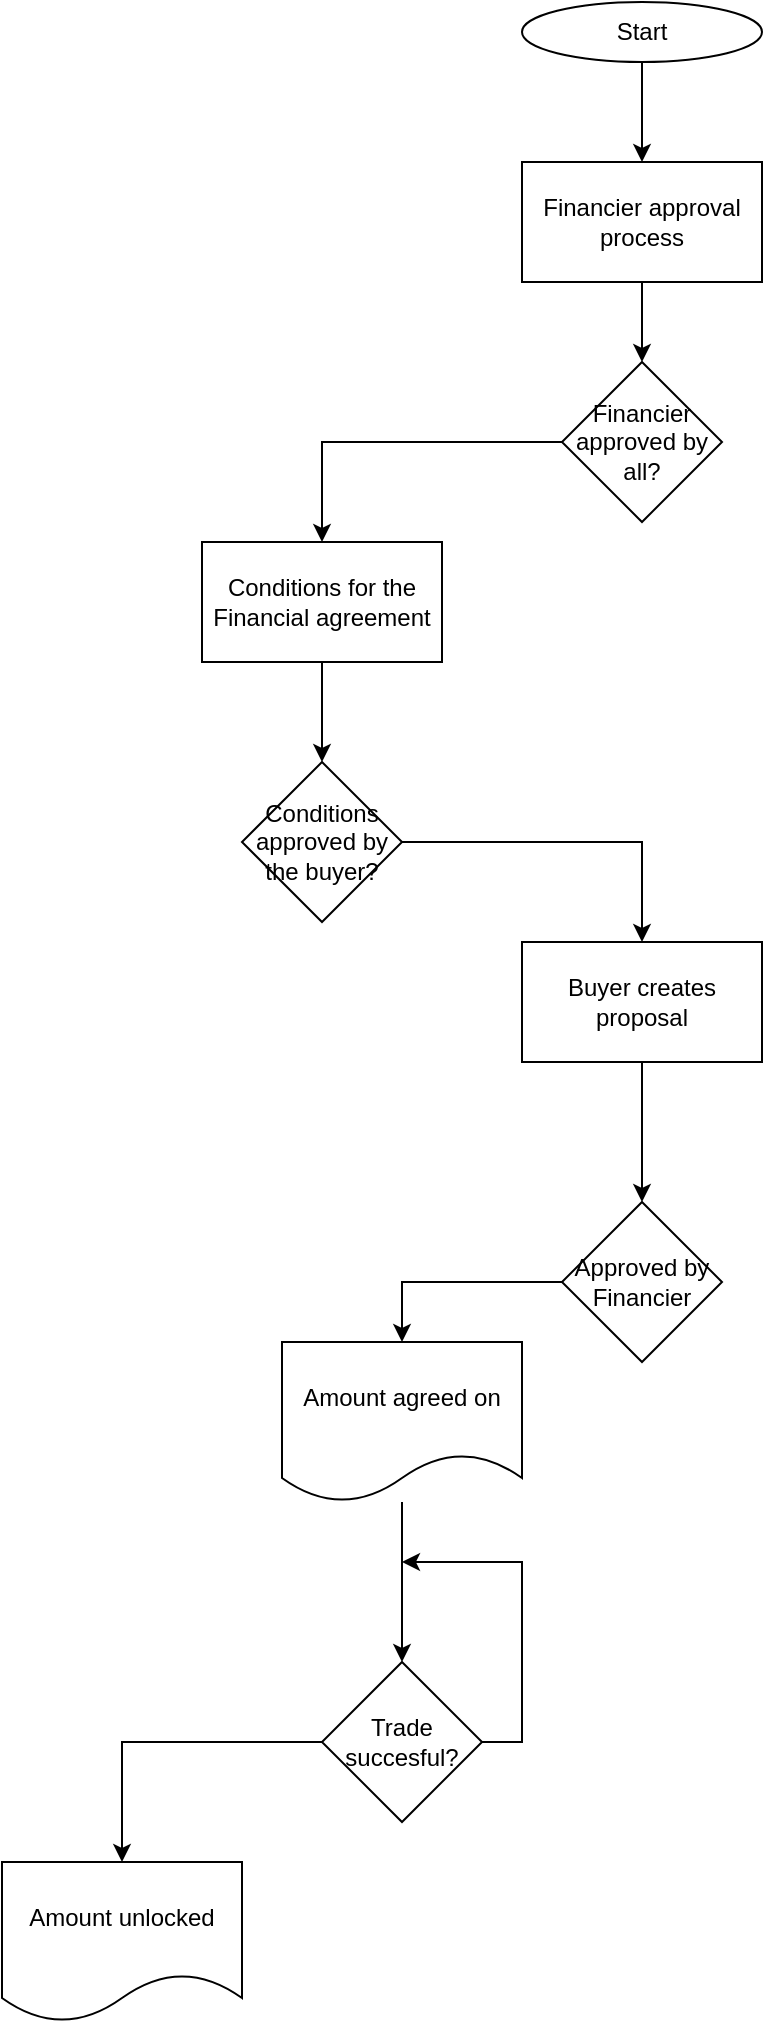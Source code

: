 <mxfile version="20.8.5" type="github">
  <diagram id="SmE7I_mrgjN-7mbne580" name="Page-1">
    <mxGraphModel dx="2049" dy="1170" grid="1" gridSize="10" guides="1" tooltips="1" connect="1" arrows="1" fold="1" page="1" pageScale="1" pageWidth="827" pageHeight="1169" math="0" shadow="0">
      <root>
        <mxCell id="0" />
        <mxCell id="1" parent="0" />
        <mxCell id="XfR2ThbSgRy0pjTAjIIs-24" style="edgeStyle=orthogonalEdgeStyle;rounded=0;orthogonalLoop=1;jettySize=auto;html=1;exitX=0.5;exitY=1;exitDx=0;exitDy=0;entryX=0.5;entryY=0;entryDx=0;entryDy=0;" edge="1" parent="1" source="XfR2ThbSgRy0pjTAjIIs-1" target="XfR2ThbSgRy0pjTAjIIs-2">
          <mxGeometry relative="1" as="geometry" />
        </mxCell>
        <mxCell id="XfR2ThbSgRy0pjTAjIIs-1" value="Start" style="ellipse;whiteSpace=wrap;html=1;" vertex="1" parent="1">
          <mxGeometry x="370" y="30" width="120" height="30" as="geometry" />
        </mxCell>
        <mxCell id="XfR2ThbSgRy0pjTAjIIs-5" value="" style="edgeStyle=orthogonalEdgeStyle;rounded=0;orthogonalLoop=1;jettySize=auto;html=1;" edge="1" parent="1" source="XfR2ThbSgRy0pjTAjIIs-2" target="XfR2ThbSgRy0pjTAjIIs-4">
          <mxGeometry relative="1" as="geometry" />
        </mxCell>
        <mxCell id="XfR2ThbSgRy0pjTAjIIs-2" value="Financier approval process" style="rounded=0;whiteSpace=wrap;html=1;" vertex="1" parent="1">
          <mxGeometry x="370" y="110" width="120" height="60" as="geometry" />
        </mxCell>
        <mxCell id="XfR2ThbSgRy0pjTAjIIs-7" value="" style="edgeStyle=orthogonalEdgeStyle;rounded=0;orthogonalLoop=1;jettySize=auto;html=1;" edge="1" parent="1" source="XfR2ThbSgRy0pjTAjIIs-4" target="XfR2ThbSgRy0pjTAjIIs-6">
          <mxGeometry relative="1" as="geometry" />
        </mxCell>
        <mxCell id="XfR2ThbSgRy0pjTAjIIs-4" value="Financier approved by all?" style="rhombus;whiteSpace=wrap;html=1;rounded=0;" vertex="1" parent="1">
          <mxGeometry x="390" y="210" width="80" height="80" as="geometry" />
        </mxCell>
        <mxCell id="XfR2ThbSgRy0pjTAjIIs-9" value="" style="edgeStyle=orthogonalEdgeStyle;rounded=0;orthogonalLoop=1;jettySize=auto;html=1;" edge="1" parent="1" source="XfR2ThbSgRy0pjTAjIIs-6" target="XfR2ThbSgRy0pjTAjIIs-8">
          <mxGeometry relative="1" as="geometry" />
        </mxCell>
        <mxCell id="XfR2ThbSgRy0pjTAjIIs-6" value="Conditions for the Financial agreement" style="whiteSpace=wrap;html=1;rounded=0;" vertex="1" parent="1">
          <mxGeometry x="210" y="300" width="120" height="60" as="geometry" />
        </mxCell>
        <mxCell id="XfR2ThbSgRy0pjTAjIIs-11" value="" style="edgeStyle=orthogonalEdgeStyle;rounded=0;orthogonalLoop=1;jettySize=auto;html=1;" edge="1" parent="1" source="XfR2ThbSgRy0pjTAjIIs-8" target="XfR2ThbSgRy0pjTAjIIs-10">
          <mxGeometry relative="1" as="geometry" />
        </mxCell>
        <mxCell id="XfR2ThbSgRy0pjTAjIIs-8" value="Conditions approved by the buyer?" style="rhombus;whiteSpace=wrap;html=1;rounded=0;" vertex="1" parent="1">
          <mxGeometry x="230" y="410" width="80" height="80" as="geometry" />
        </mxCell>
        <mxCell id="XfR2ThbSgRy0pjTAjIIs-13" value="" style="edgeStyle=orthogonalEdgeStyle;rounded=0;orthogonalLoop=1;jettySize=auto;html=1;" edge="1" parent="1" source="XfR2ThbSgRy0pjTAjIIs-10" target="XfR2ThbSgRy0pjTAjIIs-12">
          <mxGeometry relative="1" as="geometry" />
        </mxCell>
        <mxCell id="XfR2ThbSgRy0pjTAjIIs-10" value="Buyer creates proposal" style="whiteSpace=wrap;html=1;rounded=0;" vertex="1" parent="1">
          <mxGeometry x="370" y="500" width="120" height="60" as="geometry" />
        </mxCell>
        <mxCell id="XfR2ThbSgRy0pjTAjIIs-17" value="" style="edgeStyle=orthogonalEdgeStyle;rounded=0;orthogonalLoop=1;jettySize=auto;html=1;entryX=0.5;entryY=0;entryDx=0;entryDy=0;" edge="1" parent="1" source="XfR2ThbSgRy0pjTAjIIs-12" target="XfR2ThbSgRy0pjTAjIIs-16">
          <mxGeometry relative="1" as="geometry" />
        </mxCell>
        <mxCell id="XfR2ThbSgRy0pjTAjIIs-12" value="Approved by Financier" style="rhombus;whiteSpace=wrap;html=1;rounded=0;" vertex="1" parent="1">
          <mxGeometry x="390" y="630" width="80" height="80" as="geometry" />
        </mxCell>
        <mxCell id="XfR2ThbSgRy0pjTAjIIs-19" value="" style="edgeStyle=orthogonalEdgeStyle;rounded=0;orthogonalLoop=1;jettySize=auto;html=1;" edge="1" parent="1" source="XfR2ThbSgRy0pjTAjIIs-16" target="XfR2ThbSgRy0pjTAjIIs-18">
          <mxGeometry relative="1" as="geometry" />
        </mxCell>
        <mxCell id="XfR2ThbSgRy0pjTAjIIs-16" value="Amount agreed on" style="shape=document;whiteSpace=wrap;html=1;boundedLbl=1;rounded=0;" vertex="1" parent="1">
          <mxGeometry x="250" y="700" width="120" height="80" as="geometry" />
        </mxCell>
        <mxCell id="XfR2ThbSgRy0pjTAjIIs-21" value="" style="edgeStyle=orthogonalEdgeStyle;rounded=0;orthogonalLoop=1;jettySize=auto;html=1;" edge="1" parent="1" source="XfR2ThbSgRy0pjTAjIIs-18" target="XfR2ThbSgRy0pjTAjIIs-20">
          <mxGeometry relative="1" as="geometry" />
        </mxCell>
        <mxCell id="XfR2ThbSgRy0pjTAjIIs-23" style="edgeStyle=orthogonalEdgeStyle;rounded=0;orthogonalLoop=1;jettySize=auto;html=1;exitX=1;exitY=0.5;exitDx=0;exitDy=0;" edge="1" parent="1" source="XfR2ThbSgRy0pjTAjIIs-18">
          <mxGeometry relative="1" as="geometry">
            <mxPoint x="310" y="810" as="targetPoint" />
            <Array as="points">
              <mxPoint x="370" y="900" />
              <mxPoint x="370" y="810" />
            </Array>
          </mxGeometry>
        </mxCell>
        <mxCell id="XfR2ThbSgRy0pjTAjIIs-18" value="Trade succesful?" style="rhombus;whiteSpace=wrap;html=1;rounded=0;" vertex="1" parent="1">
          <mxGeometry x="270" y="860" width="80" height="80" as="geometry" />
        </mxCell>
        <mxCell id="XfR2ThbSgRy0pjTAjIIs-20" value="Amount unlocked" style="shape=document;whiteSpace=wrap;html=1;boundedLbl=1;rounded=0;" vertex="1" parent="1">
          <mxGeometry x="110" y="960" width="120" height="80" as="geometry" />
        </mxCell>
      </root>
    </mxGraphModel>
  </diagram>
</mxfile>
